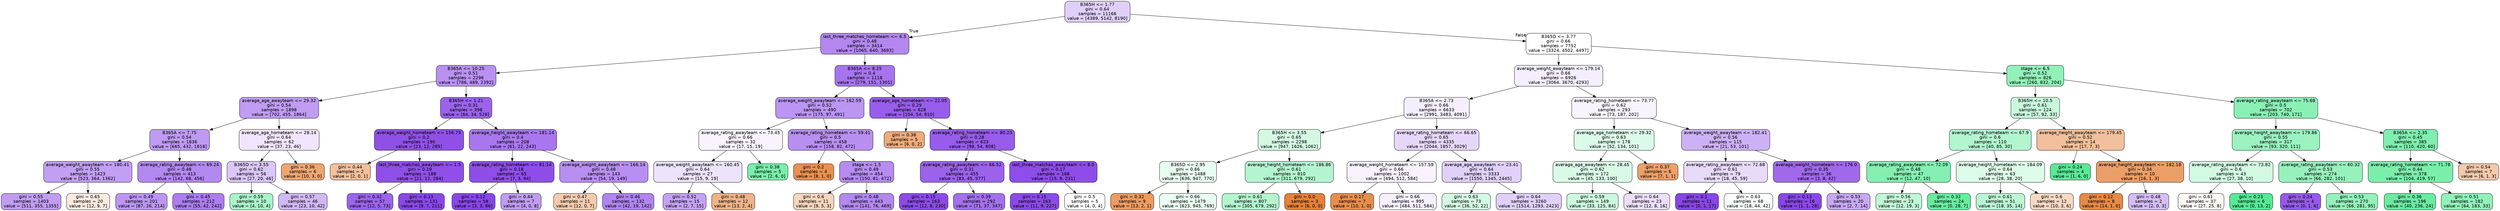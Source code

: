 digraph Tree {
node [shape=box, style="filled, rounded", color="black", fontname="helvetica"] ;
edge [fontname="helvetica"] ;
0 [label="B365H <= 1.77\ngini = 0.64\nsamples = 11166\nvalue = [4389, 5142, 8190]", fillcolor="#e0cff9"] ;
1 [label="last_three_matches_hometeam <= 6.5\ngini = 0.48\nsamples = 3414\nvalue = [1065, 640, 3693]", fillcolor="#b387ef"] ;
0 -> 1 [labeldistance=2.5, labelangle=45, headlabel="True"] ;
2 [label="B365A <= 10.25\ngini = 0.51\nsamples = 2296\nvalue = [786, 489, 2392]", fillcolor="#b991f1"] ;
1 -> 2 ;
3 [label="average_age_awayteam <= 29.32\ngini = 0.54\nsamples = 1898\nvalue = [702, 455, 1864]", fillcolor="#c09cf2"] ;
2 -> 3 ;
4 [label="B365A <= 7.75\ngini = 0.54\nsamples = 1836\nvalue = [665, 432, 1818]", fillcolor="#be9af2"] ;
3 -> 4 ;
5 [label="average_weight_awayteam <= 180.41\ngini = 0.55\nsamples = 1423\nvalue = [523, 364, 1362]", fillcolor="#c29ff2"] ;
4 -> 5 ;
6 [label="gini = 0.55\nsamples = 1403\nvalue = [511, 355, 1355]", fillcolor="#c19df2"] ;
5 -> 6 ;
7 [label="gini = 0.65\nsamples = 20\nvalue = [12, 9, 7]", fillcolor="#fbebe0"] ;
5 -> 7 ;
8 [label="average_rating_awayteam <= 69.24\ngini = 0.48\nsamples = 413\nvalue = [142, 68, 456]", fillcolor="#b388ef"] ;
4 -> 8 ;
9 [label="gini = 0.49\nsamples = 201\nvalue = [87, 26, 214]", fillcolor="#bc96f1"] ;
8 -> 9 ;
10 [label="gini = 0.45\nsamples = 212\nvalue = [55, 42, 242]", fillcolor="#ac7dee"] ;
8 -> 10 ;
11 [label="average_age_hometeam <= 28.14\ngini = 0.64\nsamples = 62\nvalue = [37, 23, 46]", fillcolor="#efe5fc"] ;
3 -> 11 ;
12 [label="B365D <= 3.55\ngini = 0.62\nsamples = 56\nvalue = [27, 20, 46]", fillcolor="#dbc6f8"] ;
11 -> 12 ;
13 [label="gini = 0.59\nsamples = 10\nvalue = [4, 10, 4]", fillcolor="#aaf4c9"] ;
12 -> 13 ;
14 [label="gini = 0.57\nsamples = 46\nvalue = [23, 10, 42]", fillcolor="#d1b7f6"] ;
12 -> 14 ;
15 [label="gini = 0.36\nsamples = 6\nvalue = [10, 3, 0]", fillcolor="#eda774"] ;
11 -> 15 ;
16 [label="B365H <= 1.21\ngini = 0.31\nsamples = 398\nvalue = [84, 34, 528]", fillcolor="#9b63ea"] ;
2 -> 16 ;
17 [label="average_weight_hometeam <= 156.73\ngini = 0.2\nsamples = 190\nvalue = [23, 12, 285]", fillcolor="#9050e8"] ;
16 -> 17 ;
18 [label="gini = 0.44\nsamples = 2\nvalue = [2, 0, 1]", fillcolor="#f2c09c"] ;
17 -> 18 ;
19 [label="last_three_matches_awayteam <= 1.5\ngini = 0.19\nsamples = 188\nvalue = [21, 12, 284]", fillcolor="#8f4fe8"] ;
17 -> 19 ;
20 [label="gini = 0.32\nsamples = 57\nvalue = [12, 5, 73]", fillcolor="#9c64eb"] ;
19 -> 20 ;
21 [label="gini = 0.13\nsamples = 131\nvalue = [9, 7, 211]", fillcolor="#8a48e7"] ;
19 -> 21 ;
22 [label="average_height_awayteam <= 181.14\ngini = 0.4\nsamples = 208\nvalue = [61, 22, 243]", fillcolor="#a877ed"] ;
16 -> 22 ;
23 [label="average_rating_hometeam <= 81.14\ngini = 0.18\nsamples = 65\nvalue = [7, 3, 94]", fillcolor="#8e4de8"] ;
22 -> 23 ;
24 [label="gini = 0.12\nsamples = 58\nvalue = [3, 3, 86]", fillcolor="#8946e7"] ;
23 -> 24 ;
25 [label="gini = 0.44\nsamples = 7\nvalue = [4, 0, 8]", fillcolor="#c09cf2"] ;
23 -> 25 ;
26 [label="average_weight_awayteam <= 166.14\ngini = 0.48\nsamples = 143\nvalue = [54, 19, 149]", fillcolor="#b88ff0"] ;
22 -> 26 ;
27 [label="gini = 0.47\nsamples = 11\nvalue = [12, 0, 7]", fillcolor="#f4caac"] ;
26 -> 27 ;
28 [label="gini = 0.46\nsamples = 132\nvalue = [42, 19, 142]", fillcolor="#b184ef"] ;
26 -> 28 ;
29 [label="B365A <= 8.25\ngini = 0.4\nsamples = 1118\nvalue = [279, 151, 1301]", fillcolor="#a674ed"] ;
1 -> 29 ;
30 [label="average_weight_awayteam <= 162.59\ngini = 0.52\nsamples = 490\nvalue = [175, 97, 491]", fillcolor="#bb95f1"] ;
29 -> 30 ;
31 [label="average_rating_awayteam <= 73.45\ngini = 0.66\nsamples = 32\nvalue = [17, 15, 19]", fillcolor="#f8f3fd"] ;
30 -> 31 ;
32 [label="average_weight_awayteam <= 160.45\ngini = 0.64\nsamples = 27\nvalue = [15, 9, 19]", fillcolor="#ede3fb"] ;
31 -> 32 ;
33 [label="gini = 0.52\nsamples = 15\nvalue = [2, 7, 15]", fillcolor="#c4a2f3"] ;
32 -> 33 ;
34 [label="gini = 0.48\nsamples = 12\nvalue = [13, 2, 4]", fillcolor="#efb388"] ;
32 -> 34 ;
35 [label="gini = 0.38\nsamples = 5\nvalue = [2, 6, 0]", fillcolor="#7beeab"] ;
31 -> 35 ;
36 [label="average_rating_hometeam <= 59.41\ngini = 0.5\nsamples = 458\nvalue = [158, 82, 472]", fillcolor="#b88ff0"] ;
30 -> 36 ;
37 [label="gini = 0.2\nsamples = 4\nvalue = [8, 1, 0]", fillcolor="#e89152"] ;
36 -> 37 ;
38 [label="stage <= 1.5\ngini = 0.49\nsamples = 454\nvalue = [150, 81, 472]", fillcolor="#b68cf0"] ;
36 -> 38 ;
39 [label="gini = 0.6\nsamples = 11\nvalue = [9, 5, 3]", fillcolor="#f6d5bd"] ;
38 -> 39 ;
40 [label="gini = 0.48\nsamples = 443\nvalue = [141, 76, 469]", fillcolor="#b388ef"] ;
38 -> 40 ;
41 [label="average_age_hometeam <= 22.05\ngini = 0.29\nsamples = 628\nvalue = [104, 54, 810]", fillcolor="#985dea"] ;
29 -> 41 ;
42 [label="gini = 0.38\nsamples = 5\nvalue = [6, 0, 2]", fillcolor="#eeab7b"] ;
41 -> 42 ;
43 [label="average_rating_hometeam <= 80.23\ngini = 0.28\nsamples = 623\nvalue = [98, 54, 808]", fillcolor="#975cea"] ;
41 -> 43 ;
44 [label="average_rating_awayteam <= 66.52\ngini = 0.31\nsamples = 455\nvalue = [83, 45, 577]", fillcolor="#9b62ea"] ;
43 -> 44 ;
45 [label="gini = 0.15\nsamples = 163\nvalue = [12, 8, 230]", fillcolor="#8c4ae7"] ;
44 -> 45 ;
46 [label="gini = 0.39\nsamples = 292\nvalue = [71, 37, 347]", fillcolor="#a471ec"] ;
44 -> 46 ;
47 [label="last_three_matches_awayteam <= 8.0\ngini = 0.17\nsamples = 168\nvalue = [15, 9, 231]", fillcolor="#8e4de8"] ;
43 -> 47 ;
48 [label="gini = 0.15\nsamples = 163\nvalue = [11, 9, 227]", fillcolor="#8c4ae7"] ;
47 -> 48 ;
49 [label="gini = 0.5\nsamples = 5\nvalue = [4, 0, 4]", fillcolor="#ffffff"] ;
47 -> 49 ;
50 [label="B365D <= 3.77\ngini = 0.66\nsamples = 7752\nvalue = [3324, 4502, 4497]", fillcolor="#ffffff"] ;
0 -> 50 [labeldistance=2.5, labelangle=-45, headlabel="False"] ;
51 [label="average_weight_awayteam <= 179.14\ngini = 0.66\nsamples = 6926\nvalue = [3064, 3670, 4293]", fillcolor="#f4eefd"] ;
50 -> 51 ;
52 [label="B365A <= 2.73\ngini = 0.66\nsamples = 6633\nvalue = [2991, 3483, 4091]", fillcolor="#f4eefd"] ;
51 -> 52 ;
53 [label="B365H <= 3.55\ngini = 0.65\nsamples = 2298\nvalue = [947, 1626, 1062]", fillcolor="#d4f9e3"] ;
52 -> 53 ;
54 [label="B365D <= 2.95\ngini = 0.66\nsamples = 1488\nvalue = [636, 947, 770]", fillcolor="#e9fcf1"] ;
53 -> 54 ;
55 [label="gini = 0.32\nsamples = 9\nvalue = [13, 2, 1]", fillcolor="#eb9c63"] ;
54 -> 55 ;
56 [label="gini = 0.66\nsamples = 1479\nvalue = [623, 945, 769]", fillcolor="#e9fcf1"] ;
54 -> 56 ;
57 [label="average_height_hometeam <= 186.86\ngini = 0.61\nsamples = 810\nvalue = [311, 679, 292]", fillcolor="#b4f5cf"] ;
53 -> 57 ;
58 [label="gini = 0.61\nsamples = 807\nvalue = [305, 679, 292]", fillcolor="#b3f5ce"] ;
57 -> 58 ;
59 [label="gini = 0.0\nsamples = 3\nvalue = [6, 0, 0]", fillcolor="#e58139"] ;
57 -> 59 ;
60 [label="average_rating_hometeam <= 66.65\ngini = 0.65\nsamples = 4335\nvalue = [2044, 1857, 3029]", fillcolor="#e6d7fa"] ;
52 -> 60 ;
61 [label="average_weight_hometeam <= 157.59\ngini = 0.66\nsamples = 1002\nvalue = [494, 512, 584]", fillcolor="#f7f2fd"] ;
60 -> 61 ;
62 [label="gini = 0.17\nsamples = 7\nvalue = [10, 1, 0]", fillcolor="#e88e4d"] ;
61 -> 62 ;
63 [label="gini = 0.66\nsamples = 995\nvalue = [484, 511, 584]", fillcolor="#f6f1fd"] ;
61 -> 63 ;
64 [label="average_age_awayteam <= 23.41\ngini = 0.64\nsamples = 3333\nvalue = [1550, 1345, 2445]", fillcolor="#e1d0f9"] ;
60 -> 64 ;
65 [label="gini = 0.63\nsamples = 73\nvalue = [36, 52, 22]", fillcolor="#d4f9e4"] ;
64 -> 65 ;
66 [label="gini = 0.64\nsamples = 3260\nvalue = [1514, 1293, 2423]", fillcolor="#e0cff9"] ;
64 -> 66 ;
67 [label="average_rating_hometeam <= 73.77\ngini = 0.62\nsamples = 293\nvalue = [73, 187, 202]", fillcolor="#f8f4fe"] ;
51 -> 67 ;
68 [label="average_age_hometeam <= 29.32\ngini = 0.63\nsamples = 178\nvalue = [52, 134, 101]", fillcolor="#dcfae9"] ;
67 -> 68 ;
69 [label="average_age_awayteam <= 28.45\ngini = 0.62\nsamples = 172\nvalue = [45, 133, 100]", fillcolor="#dafae8"] ;
68 -> 69 ;
70 [label="gini = 0.59\nsamples = 149\nvalue = [33, 125, 84]", fillcolor="#ccf8de"] ;
69 -> 70 ;
71 [label="gini = 0.64\nsamples = 23\nvalue = [12, 8, 16]", fillcolor="#eadefb"] ;
69 -> 71 ;
72 [label="gini = 0.37\nsamples = 6\nvalue = [7, 1, 1]", fillcolor="#eca06a"] ;
68 -> 72 ;
73 [label="average_weight_awayteam <= 182.41\ngini = 0.56\nsamples = 115\nvalue = [21, 53, 101]", fillcolor="#cdb1f5"] ;
67 -> 73 ;
74 [label="average_rating_awayteam <= 72.68\ngini = 0.61\nsamples = 79\nvalue = [18, 45, 59]", fillcolor="#e8dbfa"] ;
73 -> 74 ;
75 [label="gini = 0.1\nsamples = 11\nvalue = [0, 1, 17]", fillcolor="#8845e7"] ;
74 -> 75 ;
76 [label="gini = 0.63\nsamples = 68\nvalue = [18, 44, 42]", fillcolor="#f9fefb"] ;
74 -> 76 ;
77 [label="average_weight_hometeam <= 176.0\ngini = 0.35\nsamples = 36\nvalue = [3, 8, 42]", fillcolor="#a069eb"] ;
73 -> 77 ;
78 [label="gini = 0.13\nsamples = 16\nvalue = [1, 1, 28]", fillcolor="#8a47e7"] ;
77 -> 78 ;
79 [label="gini = 0.53\nsamples = 20\nvalue = [2, 7, 14]", fillcolor="#c8a8f4"] ;
77 -> 79 ;
80 [label="stage <= 6.5\ngini = 0.52\nsamples = 826\nvalue = [260, 832, 204]", fillcolor="#92f1b9"] ;
50 -> 80 ;
81 [label="B365H <= 10.5\ngini = 0.61\nsamples = 124\nvalue = [57, 92, 33]", fillcolor="#c8f8dc"] ;
80 -> 81 ;
82 [label="average_rating_hometeam <= 67.9\ngini = 0.6\nsamples = 110\nvalue = [40, 85, 30]", fillcolor="#b2f5ce"] ;
81 -> 82 ;
83 [label="average_rating_awayteam <= 72.09\ngini = 0.48\nsamples = 47\nvalue = [12, 47, 10]", fillcolor="#85efb2"] ;
82 -> 83 ;
84 [label="gini = 0.56\nsamples = 23\nvalue = [12, 19, 3]", fillcolor="#c0f7d7"] ;
83 -> 84 ;
85 [label="gini = 0.32\nsamples = 24\nvalue = [0, 28, 7]", fillcolor="#6aeca0"] ;
83 -> 85 ;
86 [label="average_height_hometeam <= 184.09\ngini = 0.64\nsamples = 63\nvalue = [28, 38, 20]", fillcolor="#ddfbe9"] ;
82 -> 86 ;
87 [label="gini = 0.61\nsamples = 51\nvalue = [18, 35, 14]", fillcolor="#baf6d3"] ;
86 -> 87 ;
88 [label="gini = 0.6\nsamples = 12\nvalue = [10, 3, 6]", fillcolor="#f7d8c2"] ;
86 -> 88 ;
89 [label="average_height_awayteam <= 179.45\ngini = 0.52\nsamples = 14\nvalue = [17, 7, 3]", fillcolor="#f2c09c"] ;
81 -> 89 ;
90 [label="gini = 0.24\nsamples = 4\nvalue = [1, 6, 0]", fillcolor="#5ae996"] ;
89 -> 90 ;
91 [label="average_height_awayteam <= 182.18\ngini = 0.34\nsamples = 10\nvalue = [16, 1, 3]", fillcolor="#eb9f68"] ;
89 -> 91 ;
92 [label="gini = 0.12\nsamples = 8\nvalue = [14, 1, 0]", fillcolor="#e78a47"] ;
91 -> 92 ;
93 [label="gini = 0.48\nsamples = 2\nvalue = [2, 0, 3]", fillcolor="#d5bdf6"] ;
91 -> 93 ;
94 [label="average_rating_awayteam <= 75.68\ngini = 0.5\nsamples = 702\nvalue = [203, 740, 171]", fillcolor="#8af0b5"] ;
80 -> 94 ;
95 [label="average_height_awayteam <= 179.86\ngini = 0.55\nsamples = 317\nvalue = [93, 320, 111]", fillcolor="#9bf2bf"] ;
94 -> 95 ;
96 [label="average_rating_awayteam <= 73.82\ngini = 0.6\nsamples = 43\nvalue = [27, 38, 10]", fillcolor="#d2f9e2"] ;
95 -> 96 ;
97 [label="gini = 0.61\nsamples = 37\nvalue = [27, 25, 8]", fillcolor="#fef8f4"] ;
96 -> 97 ;
98 [label="gini = 0.23\nsamples = 6\nvalue = [0, 13, 2]", fillcolor="#57e994"] ;
96 -> 98 ;
99 [label="average_rating_awayteam <= 60.32\ngini = 0.53\nsamples = 274\nvalue = [66, 282, 101]", fillcolor="#98f1bd"] ;
95 -> 99 ;
100 [label="gini = 0.24\nsamples = 4\nvalue = [0, 1, 6]", fillcolor="#965ae9"] ;
99 -> 100 ;
101 [label="gini = 0.53\nsamples = 270\nvalue = [66, 281, 95]", fillcolor="#95f1bb"] ;
99 -> 101 ;
102 [label="B365A <= 2.35\ngini = 0.45\nsamples = 385\nvalue = [110, 420, 60]", fillcolor="#7feeae"] ;
94 -> 102 ;
103 [label="average_rating_hometeam <= 71.78\ngini = 0.44\nsamples = 378\nvalue = [104, 419, 57]", fillcolor="#7ceeac"] ;
102 -> 103 ;
104 [label="gini = 0.36\nsamples = 196\nvalue = [40, 236, 24]", fillcolor="#6aeba0"] ;
103 -> 104 ;
105 [label="gini = 0.51\nsamples = 182\nvalue = [64, 183, 33]", fillcolor="#92f1ba"] ;
103 -> 105 ;
106 [label="gini = 0.54\nsamples = 7\nvalue = [6, 1, 3]", fillcolor="#f4c9aa"] ;
102 -> 106 ;
}